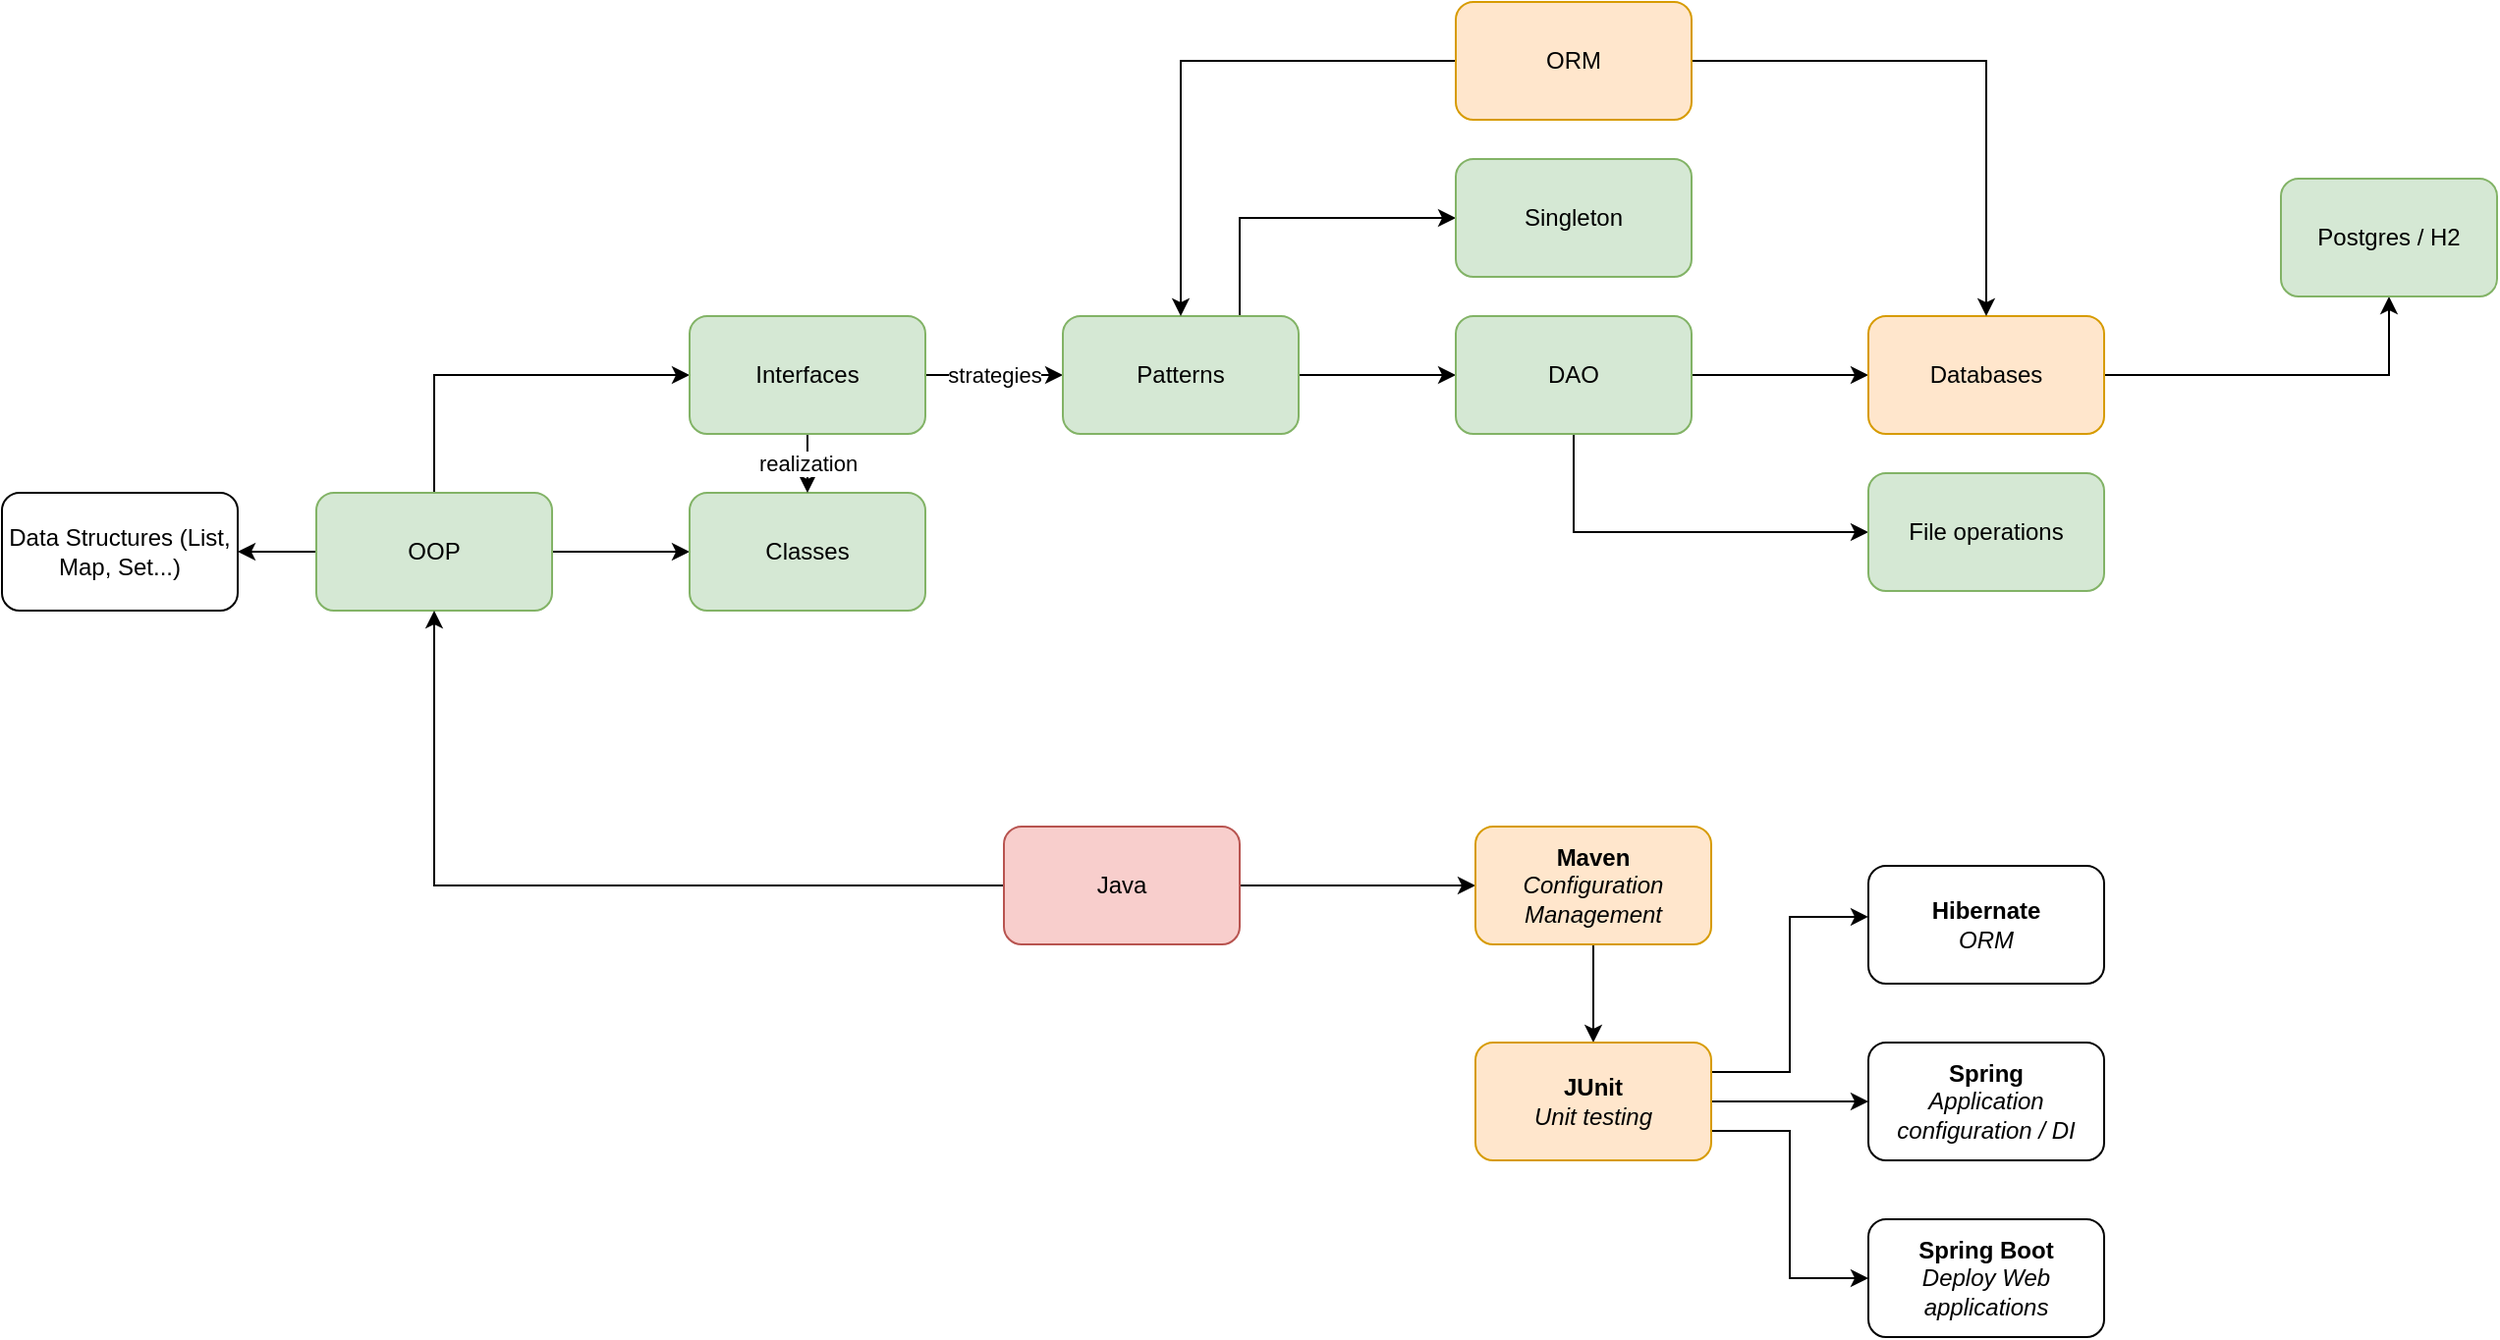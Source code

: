 <mxfile version="14.4.3" type="device"><diagram id="jhS2cyUEbErlc3j-GxCf" name="Page-1"><mxGraphModel dx="723" dy="458" grid="1" gridSize="10" guides="1" tooltips="1" connect="1" arrows="1" fold="1" page="1" pageScale="1" pageWidth="3300" pageHeight="2339" math="0" shadow="0"><root><mxCell id="0"/><mxCell id="1" parent="0"/><mxCell id="U1KbW93AXt3xwfdsQIPL-2" style="edgeStyle=orthogonalEdgeStyle;rounded=0;orthogonalLoop=1;jettySize=auto;html=1;" edge="1" parent="1" source="U1KbW93AXt3xwfdsQIPL-1"><mxGeometry relative="1" as="geometry"><mxPoint x="650" y="320" as="targetPoint"/></mxGeometry></mxCell><mxCell id="U1KbW93AXt3xwfdsQIPL-5" style="edgeStyle=orthogonalEdgeStyle;rounded=0;orthogonalLoop=1;jettySize=auto;html=1;exitX=0.5;exitY=0;exitDx=0;exitDy=0;entryX=0;entryY=0.5;entryDx=0;entryDy=0;" edge="1" parent="1" source="U1KbW93AXt3xwfdsQIPL-1" target="U1KbW93AXt3xwfdsQIPL-4"><mxGeometry relative="1" as="geometry"/></mxCell><mxCell id="U1KbW93AXt3xwfdsQIPL-25" style="edgeStyle=orthogonalEdgeStyle;rounded=0;orthogonalLoop=1;jettySize=auto;html=1;exitX=0;exitY=0.5;exitDx=0;exitDy=0;entryX=1;entryY=0.5;entryDx=0;entryDy=0;" edge="1" parent="1" source="U1KbW93AXt3xwfdsQIPL-1" target="U1KbW93AXt3xwfdsQIPL-24"><mxGeometry relative="1" as="geometry"/></mxCell><mxCell id="U1KbW93AXt3xwfdsQIPL-1" value="OOP" style="rounded=1;whiteSpace=wrap;html=1;fillColor=#d5e8d4;strokeColor=#82b366;" vertex="1" parent="1"><mxGeometry x="460" y="290" width="120" height="60" as="geometry"/></mxCell><mxCell id="U1KbW93AXt3xwfdsQIPL-3" value="Classes" style="rounded=1;whiteSpace=wrap;html=1;fillColor=#d5e8d4;strokeColor=#82b366;" vertex="1" parent="1"><mxGeometry x="650" y="290" width="120" height="60" as="geometry"/></mxCell><mxCell id="U1KbW93AXt3xwfdsQIPL-7" value="strategies" style="edgeStyle=orthogonalEdgeStyle;rounded=0;orthogonalLoop=1;jettySize=auto;html=1;exitX=1;exitY=0.5;exitDx=0;exitDy=0;entryX=0;entryY=0.5;entryDx=0;entryDy=0;" edge="1" parent="1" source="U1KbW93AXt3xwfdsQIPL-4" target="U1KbW93AXt3xwfdsQIPL-6"><mxGeometry relative="1" as="geometry"/></mxCell><mxCell id="U1KbW93AXt3xwfdsQIPL-8" value="realization" style="edgeStyle=orthogonalEdgeStyle;rounded=0;orthogonalLoop=1;jettySize=auto;html=1;exitX=0.5;exitY=1;exitDx=0;exitDy=0;entryX=0.5;entryY=0;entryDx=0;entryDy=0;" edge="1" parent="1" source="U1KbW93AXt3xwfdsQIPL-4" target="U1KbW93AXt3xwfdsQIPL-3"><mxGeometry relative="1" as="geometry"/></mxCell><mxCell id="U1KbW93AXt3xwfdsQIPL-4" value="Interfaces" style="rounded=1;whiteSpace=wrap;html=1;fillColor=#d5e8d4;strokeColor=#82b366;" vertex="1" parent="1"><mxGeometry x="650" y="200" width="120" height="60" as="geometry"/></mxCell><mxCell id="U1KbW93AXt3xwfdsQIPL-10" style="edgeStyle=orthogonalEdgeStyle;rounded=0;orthogonalLoop=1;jettySize=auto;html=1;exitX=1;exitY=0.5;exitDx=0;exitDy=0;entryX=0;entryY=0.5;entryDx=0;entryDy=0;" edge="1" parent="1" source="U1KbW93AXt3xwfdsQIPL-6" target="U1KbW93AXt3xwfdsQIPL-9"><mxGeometry relative="1" as="geometry"/></mxCell><mxCell id="U1KbW93AXt3xwfdsQIPL-12" style="edgeStyle=orthogonalEdgeStyle;rounded=0;orthogonalLoop=1;jettySize=auto;html=1;exitX=0.75;exitY=0;exitDx=0;exitDy=0;entryX=0;entryY=0.5;entryDx=0;entryDy=0;" edge="1" parent="1" source="U1KbW93AXt3xwfdsQIPL-6" target="U1KbW93AXt3xwfdsQIPL-11"><mxGeometry relative="1" as="geometry"/></mxCell><mxCell id="U1KbW93AXt3xwfdsQIPL-6" value="Patterns" style="rounded=1;whiteSpace=wrap;html=1;fillColor=#d5e8d4;strokeColor=#82b366;" vertex="1" parent="1"><mxGeometry x="840" y="200" width="120" height="60" as="geometry"/></mxCell><mxCell id="U1KbW93AXt3xwfdsQIPL-16" style="edgeStyle=orthogonalEdgeStyle;rounded=0;orthogonalLoop=1;jettySize=auto;html=1;exitX=0.5;exitY=1;exitDx=0;exitDy=0;entryX=0;entryY=0.5;entryDx=0;entryDy=0;" edge="1" parent="1" source="U1KbW93AXt3xwfdsQIPL-9" target="U1KbW93AXt3xwfdsQIPL-15"><mxGeometry relative="1" as="geometry"/></mxCell><mxCell id="U1KbW93AXt3xwfdsQIPL-18" style="edgeStyle=orthogonalEdgeStyle;rounded=0;orthogonalLoop=1;jettySize=auto;html=1;exitX=1;exitY=0.5;exitDx=0;exitDy=0;" edge="1" parent="1" source="U1KbW93AXt3xwfdsQIPL-9" target="U1KbW93AXt3xwfdsQIPL-17"><mxGeometry relative="1" as="geometry"/></mxCell><mxCell id="U1KbW93AXt3xwfdsQIPL-9" value="DAO" style="rounded=1;whiteSpace=wrap;html=1;fillColor=#d5e8d4;strokeColor=#82b366;" vertex="1" parent="1"><mxGeometry x="1040" y="200" width="120" height="60" as="geometry"/></mxCell><mxCell id="U1KbW93AXt3xwfdsQIPL-11" value="Singleton" style="rounded=1;whiteSpace=wrap;html=1;fillColor=#d5e8d4;strokeColor=#82b366;" vertex="1" parent="1"><mxGeometry x="1040" y="120" width="120" height="60" as="geometry"/></mxCell><mxCell id="U1KbW93AXt3xwfdsQIPL-14" style="edgeStyle=orthogonalEdgeStyle;rounded=0;orthogonalLoop=1;jettySize=auto;html=1;exitX=0;exitY=0.5;exitDx=0;exitDy=0;entryX=0.5;entryY=1;entryDx=0;entryDy=0;" edge="1" parent="1" source="U1KbW93AXt3xwfdsQIPL-13" target="U1KbW93AXt3xwfdsQIPL-1"><mxGeometry relative="1" as="geometry"/></mxCell><mxCell id="U1KbW93AXt3xwfdsQIPL-27" style="edgeStyle=orthogonalEdgeStyle;rounded=0;orthogonalLoop=1;jettySize=auto;html=1;exitX=1;exitY=0.5;exitDx=0;exitDy=0;" edge="1" parent="1" source="U1KbW93AXt3xwfdsQIPL-13" target="U1KbW93AXt3xwfdsQIPL-26"><mxGeometry relative="1" as="geometry"/></mxCell><mxCell id="U1KbW93AXt3xwfdsQIPL-13" value="Java" style="rounded=1;whiteSpace=wrap;html=1;fillColor=#f8cecc;strokeColor=#b85450;" vertex="1" parent="1"><mxGeometry x="810" y="460" width="120" height="60" as="geometry"/></mxCell><mxCell id="U1KbW93AXt3xwfdsQIPL-15" value="File operations" style="rounded=1;whiteSpace=wrap;html=1;fillColor=#d5e8d4;strokeColor=#82b366;" vertex="1" parent="1"><mxGeometry x="1250" y="280" width="120" height="60" as="geometry"/></mxCell><mxCell id="U1KbW93AXt3xwfdsQIPL-23" style="edgeStyle=orthogonalEdgeStyle;rounded=0;orthogonalLoop=1;jettySize=auto;html=1;exitX=1;exitY=0.5;exitDx=0;exitDy=0;entryX=0.5;entryY=1;entryDx=0;entryDy=0;" edge="1" parent="1" source="U1KbW93AXt3xwfdsQIPL-17" target="U1KbW93AXt3xwfdsQIPL-22"><mxGeometry relative="1" as="geometry"/></mxCell><mxCell id="U1KbW93AXt3xwfdsQIPL-17" value="Databases" style="rounded=1;whiteSpace=wrap;html=1;fillColor=#ffe6cc;strokeColor=#d79b00;" vertex="1" parent="1"><mxGeometry x="1250" y="200" width="120" height="60" as="geometry"/></mxCell><mxCell id="U1KbW93AXt3xwfdsQIPL-20" style="edgeStyle=orthogonalEdgeStyle;rounded=0;orthogonalLoop=1;jettySize=auto;html=1;entryX=0.5;entryY=0;entryDx=0;entryDy=0;" edge="1" parent="1" source="U1KbW93AXt3xwfdsQIPL-19" target="U1KbW93AXt3xwfdsQIPL-6"><mxGeometry relative="1" as="geometry"/></mxCell><mxCell id="U1KbW93AXt3xwfdsQIPL-21" style="edgeStyle=orthogonalEdgeStyle;rounded=0;orthogonalLoop=1;jettySize=auto;html=1;exitX=1;exitY=0.5;exitDx=0;exitDy=0;" edge="1" parent="1" source="U1KbW93AXt3xwfdsQIPL-19" target="U1KbW93AXt3xwfdsQIPL-17"><mxGeometry relative="1" as="geometry"/></mxCell><mxCell id="U1KbW93AXt3xwfdsQIPL-19" value="ORM" style="rounded=1;whiteSpace=wrap;html=1;fillColor=#ffe6cc;strokeColor=#d79b00;" vertex="1" parent="1"><mxGeometry x="1040" y="40" width="120" height="60" as="geometry"/></mxCell><mxCell id="U1KbW93AXt3xwfdsQIPL-22" value="Postgres / H2" style="rounded=1;whiteSpace=wrap;html=1;fillColor=#d5e8d4;strokeColor=#82b366;" vertex="1" parent="1"><mxGeometry x="1460" y="130" width="110" height="60" as="geometry"/></mxCell><mxCell id="U1KbW93AXt3xwfdsQIPL-24" value="Data Structures (List, Map, Set...)" style="rounded=1;whiteSpace=wrap;html=1;" vertex="1" parent="1"><mxGeometry x="300" y="290" width="120" height="60" as="geometry"/></mxCell><mxCell id="U1KbW93AXt3xwfdsQIPL-32" style="edgeStyle=orthogonalEdgeStyle;rounded=0;orthogonalLoop=1;jettySize=auto;html=1;exitX=0.5;exitY=1;exitDx=0;exitDy=0;entryX=0.5;entryY=0;entryDx=0;entryDy=0;" edge="1" parent="1" source="U1KbW93AXt3xwfdsQIPL-26" target="U1KbW93AXt3xwfdsQIPL-28"><mxGeometry relative="1" as="geometry"/></mxCell><mxCell id="U1KbW93AXt3xwfdsQIPL-26" value="&lt;b&gt;Maven&lt;/b&gt;&lt;br&gt;&lt;i&gt;Configuration Management&lt;/i&gt;" style="rounded=1;whiteSpace=wrap;html=1;fillColor=#ffe6cc;strokeColor=#d79b00;" vertex="1" parent="1"><mxGeometry x="1050" y="460" width="120" height="60" as="geometry"/></mxCell><mxCell id="U1KbW93AXt3xwfdsQIPL-33" style="edgeStyle=orthogonalEdgeStyle;rounded=0;orthogonalLoop=1;jettySize=auto;html=1;exitX=1;exitY=0.5;exitDx=0;exitDy=0;entryX=0;entryY=0.5;entryDx=0;entryDy=0;" edge="1" parent="1" source="U1KbW93AXt3xwfdsQIPL-28" target="U1KbW93AXt3xwfdsQIPL-30"><mxGeometry relative="1" as="geometry"/></mxCell><mxCell id="U1KbW93AXt3xwfdsQIPL-34" style="edgeStyle=orthogonalEdgeStyle;rounded=0;orthogonalLoop=1;jettySize=auto;html=1;exitX=1;exitY=0.25;exitDx=0;exitDy=0;entryX=0;entryY=0.433;entryDx=0;entryDy=0;entryPerimeter=0;" edge="1" parent="1" source="U1KbW93AXt3xwfdsQIPL-28" target="U1KbW93AXt3xwfdsQIPL-29"><mxGeometry relative="1" as="geometry"/></mxCell><mxCell id="U1KbW93AXt3xwfdsQIPL-35" style="edgeStyle=orthogonalEdgeStyle;rounded=0;orthogonalLoop=1;jettySize=auto;html=1;exitX=1;exitY=0.75;exitDx=0;exitDy=0;entryX=0;entryY=0.5;entryDx=0;entryDy=0;" edge="1" parent="1" source="U1KbW93AXt3xwfdsQIPL-28" target="U1KbW93AXt3xwfdsQIPL-31"><mxGeometry relative="1" as="geometry"/></mxCell><mxCell id="U1KbW93AXt3xwfdsQIPL-28" value="&lt;b&gt;JUnit&lt;br&gt;&lt;/b&gt;&lt;i&gt;Unit testing&lt;/i&gt;" style="rounded=1;whiteSpace=wrap;html=1;fillColor=#ffe6cc;strokeColor=#d79b00;" vertex="1" parent="1"><mxGeometry x="1050" y="570" width="120" height="60" as="geometry"/></mxCell><mxCell id="U1KbW93AXt3xwfdsQIPL-29" value="&lt;b&gt;Hibernate&lt;/b&gt;&lt;br&gt;&lt;i&gt;ORM&lt;/i&gt;" style="rounded=1;whiteSpace=wrap;html=1;" vertex="1" parent="1"><mxGeometry x="1250" y="480" width="120" height="60" as="geometry"/></mxCell><mxCell id="U1KbW93AXt3xwfdsQIPL-30" value="&lt;b&gt;Spring&lt;/b&gt;&lt;br&gt;&lt;i&gt;Application configuration / DI&lt;/i&gt;" style="rounded=1;whiteSpace=wrap;html=1;" vertex="1" parent="1"><mxGeometry x="1250" y="570" width="120" height="60" as="geometry"/></mxCell><mxCell id="U1KbW93AXt3xwfdsQIPL-31" value="&lt;b&gt;Spring Boot&lt;/b&gt;&lt;br&gt;&lt;i&gt;Deploy Web applications&lt;/i&gt;" style="rounded=1;whiteSpace=wrap;html=1;" vertex="1" parent="1"><mxGeometry x="1250" y="660" width="120" height="60" as="geometry"/></mxCell></root></mxGraphModel></diagram></mxfile>